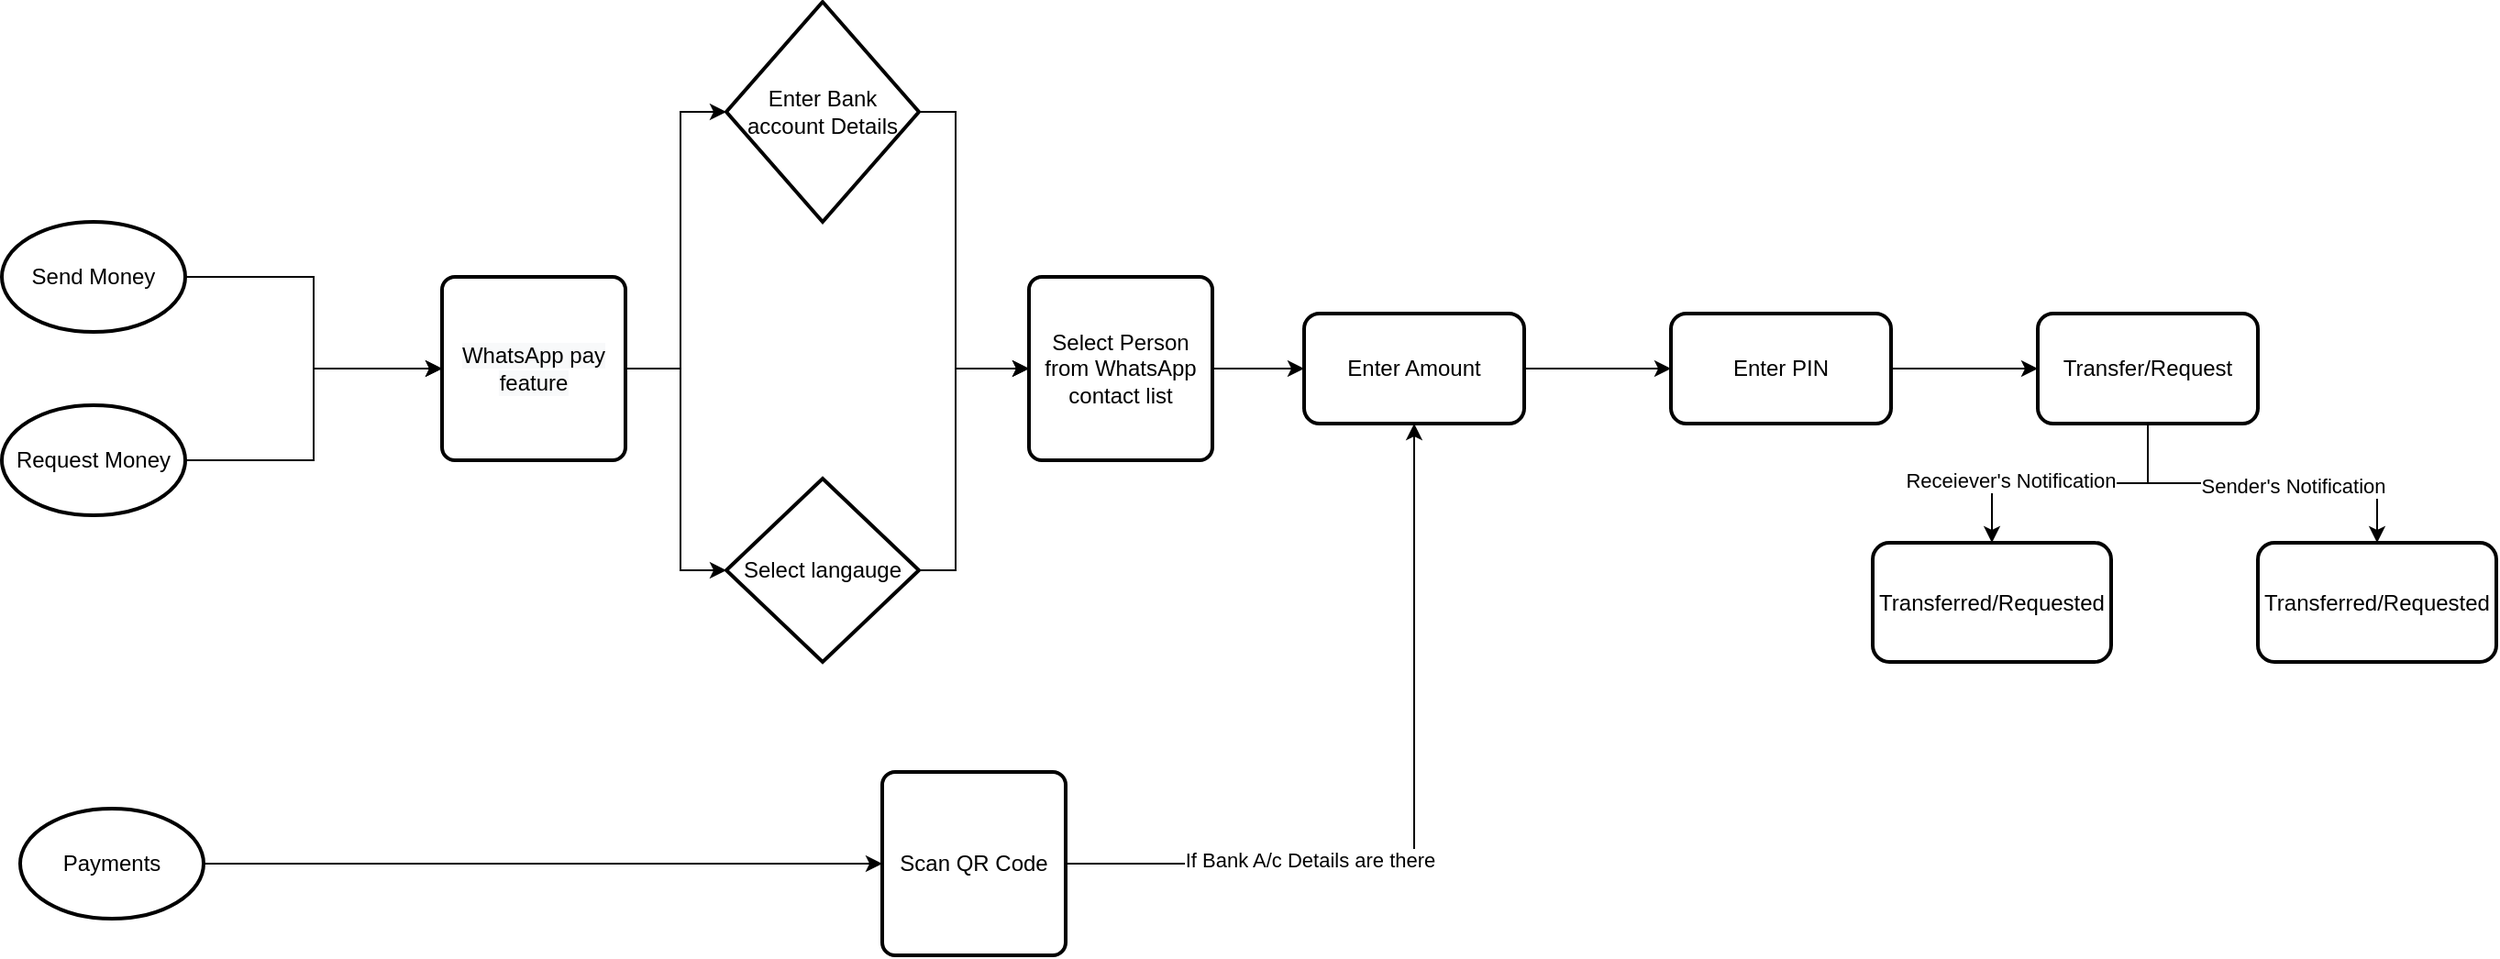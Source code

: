 <mxfile version="16.5.6" type="device"><diagram id="C5RBs43oDa-KdzZeNtuy" name="Page-1"><mxGraphModel dx="2130" dy="833" grid="1" gridSize="10" guides="1" tooltips="1" connect="1" arrows="1" fold="1" page="1" pageScale="1" pageWidth="827" pageHeight="1169" math="0" shadow="0"><root><mxCell id="WIyWlLk6GJQsqaUBKTNV-0"/><mxCell id="WIyWlLk6GJQsqaUBKTNV-1" parent="WIyWlLk6GJQsqaUBKTNV-0"/><mxCell id="2JQWr6ZeMdLJXMiMx_XV-64" value="" style="edgeStyle=orthogonalEdgeStyle;rounded=0;orthogonalLoop=1;jettySize=auto;html=1;" edge="1" parent="WIyWlLk6GJQsqaUBKTNV-1" target="2JQWr6ZeMdLJXMiMx_XV-63"><mxGeometry relative="1" as="geometry"><mxPoint x="570" y="490" as="sourcePoint"/><Array as="points"><mxPoint x="600" y="490"/><mxPoint x="600" y="350"/></Array></mxGeometry></mxCell><mxCell id="2JQWr6ZeMdLJXMiMx_XV-67" value="" style="edgeStyle=orthogonalEdgeStyle;rounded=0;orthogonalLoop=1;jettySize=auto;html=1;" edge="1" parent="WIyWlLk6GJQsqaUBKTNV-1" source="2JQWr6ZeMdLJXMiMx_XV-61" target="2JQWr6ZeMdLJXMiMx_XV-66"><mxGeometry relative="1" as="geometry"/></mxCell><mxCell id="2JQWr6ZeMdLJXMiMx_XV-61" value="Select Person from WhatsApp contact list" style="rounded=1;whiteSpace=wrap;html=1;absoluteArcSize=1;arcSize=14;strokeWidth=2;" vertex="1" parent="WIyWlLk6GJQsqaUBKTNV-1"><mxGeometry x="790" y="440" width="100" height="100" as="geometry"/></mxCell><mxCell id="2JQWr6ZeMdLJXMiMx_XV-93" style="edgeStyle=orthogonalEdgeStyle;rounded=0;orthogonalLoop=1;jettySize=auto;html=1;entryX=0;entryY=0.5;entryDx=0;entryDy=0;" edge="1" parent="WIyWlLk6GJQsqaUBKTNV-1" source="2JQWr6ZeMdLJXMiMx_XV-63" target="2JQWr6ZeMdLJXMiMx_XV-61"><mxGeometry relative="1" as="geometry"><mxPoint x="760" y="500" as="targetPoint"/><Array as="points"><mxPoint x="750" y="350"/><mxPoint x="750" y="490"/></Array></mxGeometry></mxCell><mxCell id="2JQWr6ZeMdLJXMiMx_XV-63" value="Enter Bank account Details" style="rhombus;whiteSpace=wrap;html=1;strokeWidth=2;" vertex="1" parent="WIyWlLk6GJQsqaUBKTNV-1"><mxGeometry x="625" y="290" width="105" height="120" as="geometry"/></mxCell><mxCell id="2JQWr6ZeMdLJXMiMx_XV-69" value="" style="edgeStyle=orthogonalEdgeStyle;rounded=0;orthogonalLoop=1;jettySize=auto;html=1;" edge="1" parent="WIyWlLk6GJQsqaUBKTNV-1" source="2JQWr6ZeMdLJXMiMx_XV-66" target="2JQWr6ZeMdLJXMiMx_XV-68"><mxGeometry relative="1" as="geometry"/></mxCell><mxCell id="2JQWr6ZeMdLJXMiMx_XV-66" value="Enter Amount" style="whiteSpace=wrap;html=1;rounded=1;arcSize=14;strokeWidth=2;" vertex="1" parent="WIyWlLk6GJQsqaUBKTNV-1"><mxGeometry x="940" y="460" width="120" height="60" as="geometry"/></mxCell><mxCell id="2JQWr6ZeMdLJXMiMx_XV-71" value="" style="edgeStyle=orthogonalEdgeStyle;rounded=0;orthogonalLoop=1;jettySize=auto;html=1;" edge="1" parent="WIyWlLk6GJQsqaUBKTNV-1" source="2JQWr6ZeMdLJXMiMx_XV-68" target="2JQWr6ZeMdLJXMiMx_XV-70"><mxGeometry relative="1" as="geometry"/></mxCell><mxCell id="2JQWr6ZeMdLJXMiMx_XV-68" value="Enter PIN" style="whiteSpace=wrap;html=1;rounded=1;arcSize=14;strokeWidth=2;" vertex="1" parent="WIyWlLk6GJQsqaUBKTNV-1"><mxGeometry x="1140" y="460" width="120" height="60" as="geometry"/></mxCell><mxCell id="2JQWr6ZeMdLJXMiMx_XV-73" value="" style="edgeStyle=orthogonalEdgeStyle;rounded=0;orthogonalLoop=1;jettySize=auto;html=1;" edge="1" parent="WIyWlLk6GJQsqaUBKTNV-1" source="2JQWr6ZeMdLJXMiMx_XV-70" target="2JQWr6ZeMdLJXMiMx_XV-72"><mxGeometry relative="1" as="geometry"/></mxCell><mxCell id="2JQWr6ZeMdLJXMiMx_XV-77" value="Receiever's Notification" style="edgeLabel;html=1;align=center;verticalAlign=middle;resizable=0;points=[];" vertex="1" connectable="0" parent="2JQWr6ZeMdLJXMiMx_XV-73"><mxGeometry x="0.433" y="-2" relative="1" as="geometry"><mxPoint as="offset"/></mxGeometry></mxCell><mxCell id="2JQWr6ZeMdLJXMiMx_XV-75" value="" style="edgeStyle=orthogonalEdgeStyle;rounded=0;orthogonalLoop=1;jettySize=auto;html=1;" edge="1" parent="WIyWlLk6GJQsqaUBKTNV-1" source="2JQWr6ZeMdLJXMiMx_XV-70" target="2JQWr6ZeMdLJXMiMx_XV-74"><mxGeometry relative="1" as="geometry"/></mxCell><mxCell id="2JQWr6ZeMdLJXMiMx_XV-76" value="Sender's Notification" style="edgeLabel;html=1;align=center;verticalAlign=middle;resizable=0;points=[];" vertex="1" connectable="0" parent="2JQWr6ZeMdLJXMiMx_XV-75"><mxGeometry x="0.173" y="-1" relative="1" as="geometry"><mxPoint as="offset"/></mxGeometry></mxCell><mxCell id="2JQWr6ZeMdLJXMiMx_XV-70" value="Transfer/Request" style="whiteSpace=wrap;html=1;rounded=1;arcSize=14;strokeWidth=2;" vertex="1" parent="WIyWlLk6GJQsqaUBKTNV-1"><mxGeometry x="1340" y="460" width="120" height="60" as="geometry"/></mxCell><mxCell id="2JQWr6ZeMdLJXMiMx_XV-72" value="Transferred/Requested" style="whiteSpace=wrap;html=1;rounded=1;arcSize=14;strokeWidth=2;" vertex="1" parent="WIyWlLk6GJQsqaUBKTNV-1"><mxGeometry x="1250" y="585" width="130" height="65" as="geometry"/></mxCell><mxCell id="2JQWr6ZeMdLJXMiMx_XV-74" value="&lt;span&gt;Transferred/Requested&lt;/span&gt;" style="whiteSpace=wrap;html=1;rounded=1;arcSize=14;strokeWidth=2;" vertex="1" parent="WIyWlLk6GJQsqaUBKTNV-1"><mxGeometry x="1460" y="585" width="130" height="65" as="geometry"/></mxCell><mxCell id="2JQWr6ZeMdLJXMiMx_XV-84" style="edgeStyle=orthogonalEdgeStyle;rounded=0;orthogonalLoop=1;jettySize=auto;html=1;exitX=1;exitY=0.5;exitDx=0;exitDy=0;entryX=0;entryY=0.5;entryDx=0;entryDy=0;entryPerimeter=0;" edge="1" parent="WIyWlLk6GJQsqaUBKTNV-1" source="2JQWr6ZeMdLJXMiMx_XV-78" target="2JQWr6ZeMdLJXMiMx_XV-83"><mxGeometry relative="1" as="geometry"><Array as="points"><mxPoint x="600" y="490"/><mxPoint x="600" y="600"/></Array></mxGeometry></mxCell><mxCell id="2JQWr6ZeMdLJXMiMx_XV-78" value="&#10;&#10;&lt;span style=&quot;color: rgb(0, 0, 0); font-family: helvetica; font-size: 12px; font-style: normal; font-weight: 400; letter-spacing: normal; text-align: center; text-indent: 0px; text-transform: none; word-spacing: 0px; background-color: rgb(248, 249, 250); display: inline; float: none;&quot;&gt;WhatsApp pay feature&lt;/span&gt;&#10;&#10;" style="rounded=1;whiteSpace=wrap;html=1;absoluteArcSize=1;arcSize=14;strokeWidth=2;" vertex="1" parent="WIyWlLk6GJQsqaUBKTNV-1"><mxGeometry x="470" y="440" width="100" height="100" as="geometry"/></mxCell><mxCell id="2JQWr6ZeMdLJXMiMx_XV-81" style="edgeStyle=orthogonalEdgeStyle;rounded=0;orthogonalLoop=1;jettySize=auto;html=1;" edge="1" parent="WIyWlLk6GJQsqaUBKTNV-1" source="2JQWr6ZeMdLJXMiMx_XV-79" target="2JQWr6ZeMdLJXMiMx_XV-78"><mxGeometry relative="1" as="geometry"/></mxCell><mxCell id="2JQWr6ZeMdLJXMiMx_XV-79" value="Send Money" style="strokeWidth=2;html=1;shape=mxgraph.flowchart.start_1;whiteSpace=wrap;" vertex="1" parent="WIyWlLk6GJQsqaUBKTNV-1"><mxGeometry x="230" y="410" width="100" height="60" as="geometry"/></mxCell><mxCell id="2JQWr6ZeMdLJXMiMx_XV-82" style="edgeStyle=orthogonalEdgeStyle;rounded=0;orthogonalLoop=1;jettySize=auto;html=1;entryX=0;entryY=0.5;entryDx=0;entryDy=0;" edge="1" parent="WIyWlLk6GJQsqaUBKTNV-1" source="2JQWr6ZeMdLJXMiMx_XV-80" target="2JQWr6ZeMdLJXMiMx_XV-78"><mxGeometry relative="1" as="geometry"/></mxCell><mxCell id="2JQWr6ZeMdLJXMiMx_XV-80" value="Request Money" style="strokeWidth=2;html=1;shape=mxgraph.flowchart.start_1;whiteSpace=wrap;" vertex="1" parent="WIyWlLk6GJQsqaUBKTNV-1"><mxGeometry x="230" y="510" width="100" height="60" as="geometry"/></mxCell><mxCell id="2JQWr6ZeMdLJXMiMx_XV-95" style="edgeStyle=orthogonalEdgeStyle;rounded=0;orthogonalLoop=1;jettySize=auto;html=1;entryX=0;entryY=0.5;entryDx=0;entryDy=0;" edge="1" parent="WIyWlLk6GJQsqaUBKTNV-1" source="2JQWr6ZeMdLJXMiMx_XV-83" target="2JQWr6ZeMdLJXMiMx_XV-61"><mxGeometry relative="1" as="geometry"><Array as="points"><mxPoint x="750" y="600"/><mxPoint x="750" y="490"/></Array></mxGeometry></mxCell><mxCell id="2JQWr6ZeMdLJXMiMx_XV-83" value="Select langauge" style="strokeWidth=2;html=1;shape=mxgraph.flowchart.decision;whiteSpace=wrap;" vertex="1" parent="WIyWlLk6GJQsqaUBKTNV-1"><mxGeometry x="625" y="550" width="105" height="100" as="geometry"/></mxCell><mxCell id="2JQWr6ZeMdLJXMiMx_XV-102" style="edgeStyle=orthogonalEdgeStyle;rounded=0;orthogonalLoop=1;jettySize=auto;html=1;entryX=0.5;entryY=1;entryDx=0;entryDy=0;" edge="1" parent="WIyWlLk6GJQsqaUBKTNV-1" source="2JQWr6ZeMdLJXMiMx_XV-86" target="2JQWr6ZeMdLJXMiMx_XV-66"><mxGeometry relative="1" as="geometry"/></mxCell><mxCell id="2JQWr6ZeMdLJXMiMx_XV-103" value="If Bank A/c Details are there" style="edgeLabel;html=1;align=center;verticalAlign=middle;resizable=0;points=[];" vertex="1" connectable="0" parent="2JQWr6ZeMdLJXMiMx_XV-102"><mxGeometry x="-0.382" y="2" relative="1" as="geometry"><mxPoint as="offset"/></mxGeometry></mxCell><mxCell id="2JQWr6ZeMdLJXMiMx_XV-86" value="Scan QR Code" style="rounded=1;whiteSpace=wrap;html=1;absoluteArcSize=1;arcSize=14;strokeWidth=2;" vertex="1" parent="WIyWlLk6GJQsqaUBKTNV-1"><mxGeometry x="710" y="710" width="100" height="100" as="geometry"/></mxCell><mxCell id="2JQWr6ZeMdLJXMiMx_XV-101" style="edgeStyle=orthogonalEdgeStyle;rounded=0;orthogonalLoop=1;jettySize=auto;html=1;" edge="1" parent="WIyWlLk6GJQsqaUBKTNV-1" source="2JQWr6ZeMdLJXMiMx_XV-87" target="2JQWr6ZeMdLJXMiMx_XV-86"><mxGeometry relative="1" as="geometry"/></mxCell><mxCell id="2JQWr6ZeMdLJXMiMx_XV-87" value="Payments" style="strokeWidth=2;html=1;shape=mxgraph.flowchart.start_1;whiteSpace=wrap;" vertex="1" parent="WIyWlLk6GJQsqaUBKTNV-1"><mxGeometry x="240" y="730" width="100" height="60" as="geometry"/></mxCell></root></mxGraphModel></diagram></mxfile>